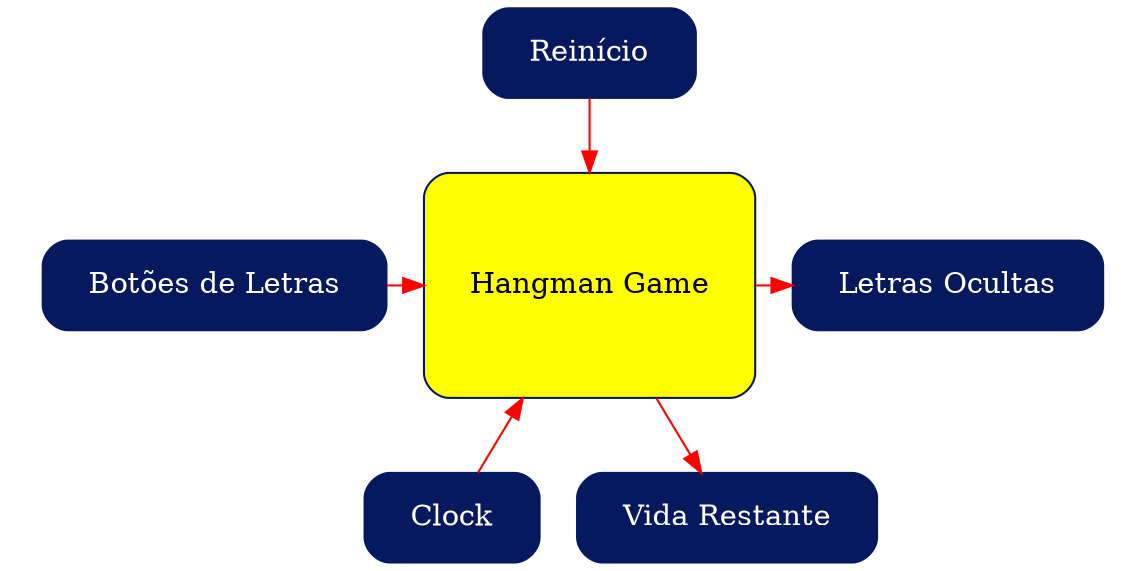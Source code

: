 digraph G {
    bgcolor="white";
    node [shape=box style="rounded,filled" margin="0.3,0.2" color="#07195E" fontcolor="white"];

    "Hangman Game" [height=1.5 fillcolor="yellow" fontcolor="black"];

    "Reinício" -> "Hangman Game"[color="red"] [dir=forward];
    subgraph clusterGVE {
        {rank=same "Botões de Letras"; "Hangman Game"; "Letras Ocultas";}
        "Hangman Game" -> "Botões de Letras"[color="red"] [dir=back] [constraint=false];
        "Hangman Game" -> "Letras Ocultas"[color="red"];
        color=invis;
    };
    "Hangman Game" -> "Clock"[dir=back] [color="red"];
    "Hangman Game" -> "Vida Restante"[dir=forward] [color="red"];

}
